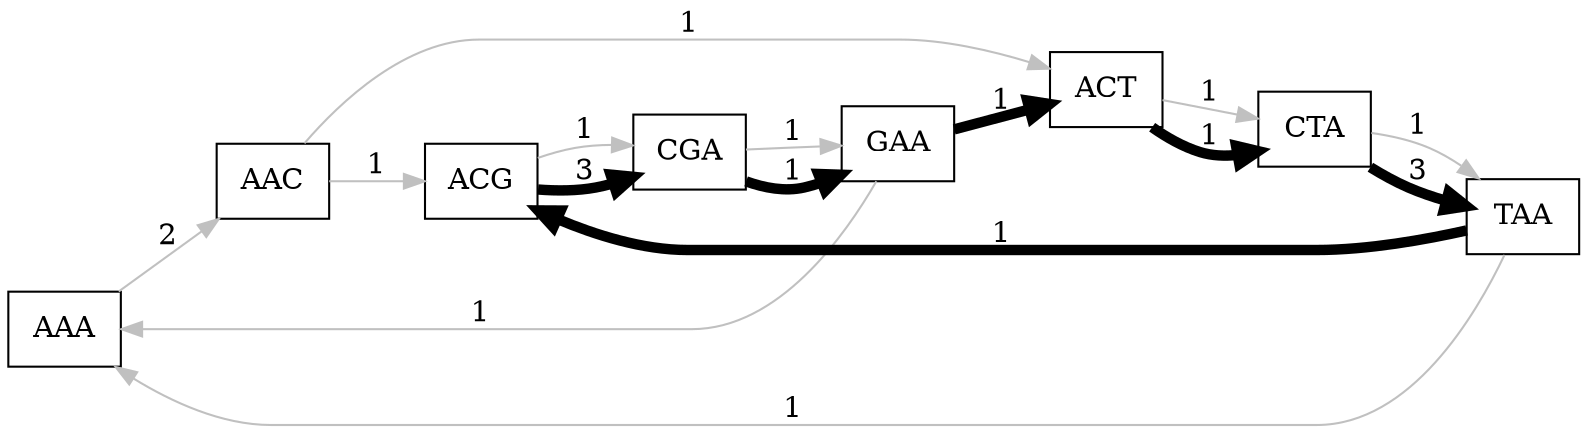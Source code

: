 ## genome=TAAACGAAAC readsize=6 k=3
##dot -Tjpg TAAACGAAAC.dot -o TAAACGAAAC.jpg
digraph TAAACGAAAC { rankdir="LR"; node[shape="box"] 
AAA->AAC[color=grey,label="2"]
AAC->ACG[color=grey,label="1"]
AAC->ACT[color=grey,label="1"]
ACG->CGA[color=grey,label="1"]
ACT->CTA[color=grey,label="1"]
CGA->GAA[color=grey,label="1"]
CTA->TAA[color=grey,label="1"]
GAA->AAA[color=grey,label="1"]
TAA->AAA[color=grey,label="1"]
ACG->CGA[color=black,penwidth=5,label="3"]
ACT->CTA[color=black,penwidth=5,label="1"]
CGA->GAA[color=black,penwidth=5,label="1"]
CTA->TAA[color=black,penwidth=5,label="3"]
GAA->ACT[color=black,penwidth=5,label="1"]
TAA->ACG[color=black,penwidth=5,label="1"]
}

